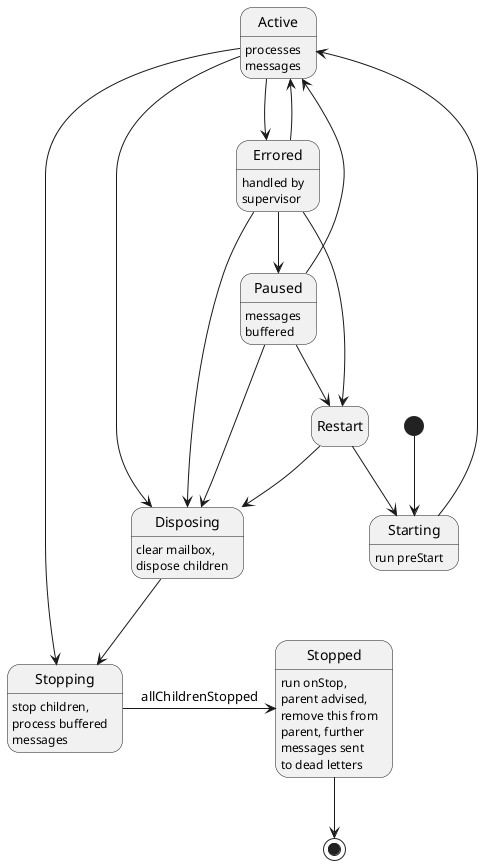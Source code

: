 @startuml
hide empty description
[*] --> Starting 
Starting --> Active
Active --> Stopping
Stopping -> Stopped: allChildrenStopped
Active --> Disposing
Disposing --> Stopping
Paused --> Restart
Paused --> Active
Restart --> Starting
Paused --> Disposing
Stopped --> [*]
Active --> Errored
Errored --> Active
Errored --> Disposing
Errored --> Restart
Errored --> Paused
Restart --> Disposing

Active: processes\nmessages
Stopping: stop children,\nprocess buffered\nmessages
Stopped: run onStop,\nparent advised,\nremove this from\nparent, further\nmessages sent\nto dead letters
Paused: messages\nbuffered
Errored: handled by\nsupervisor
Starting: run preStart
Disposing: clear mailbox,\ndispose children

@enduml